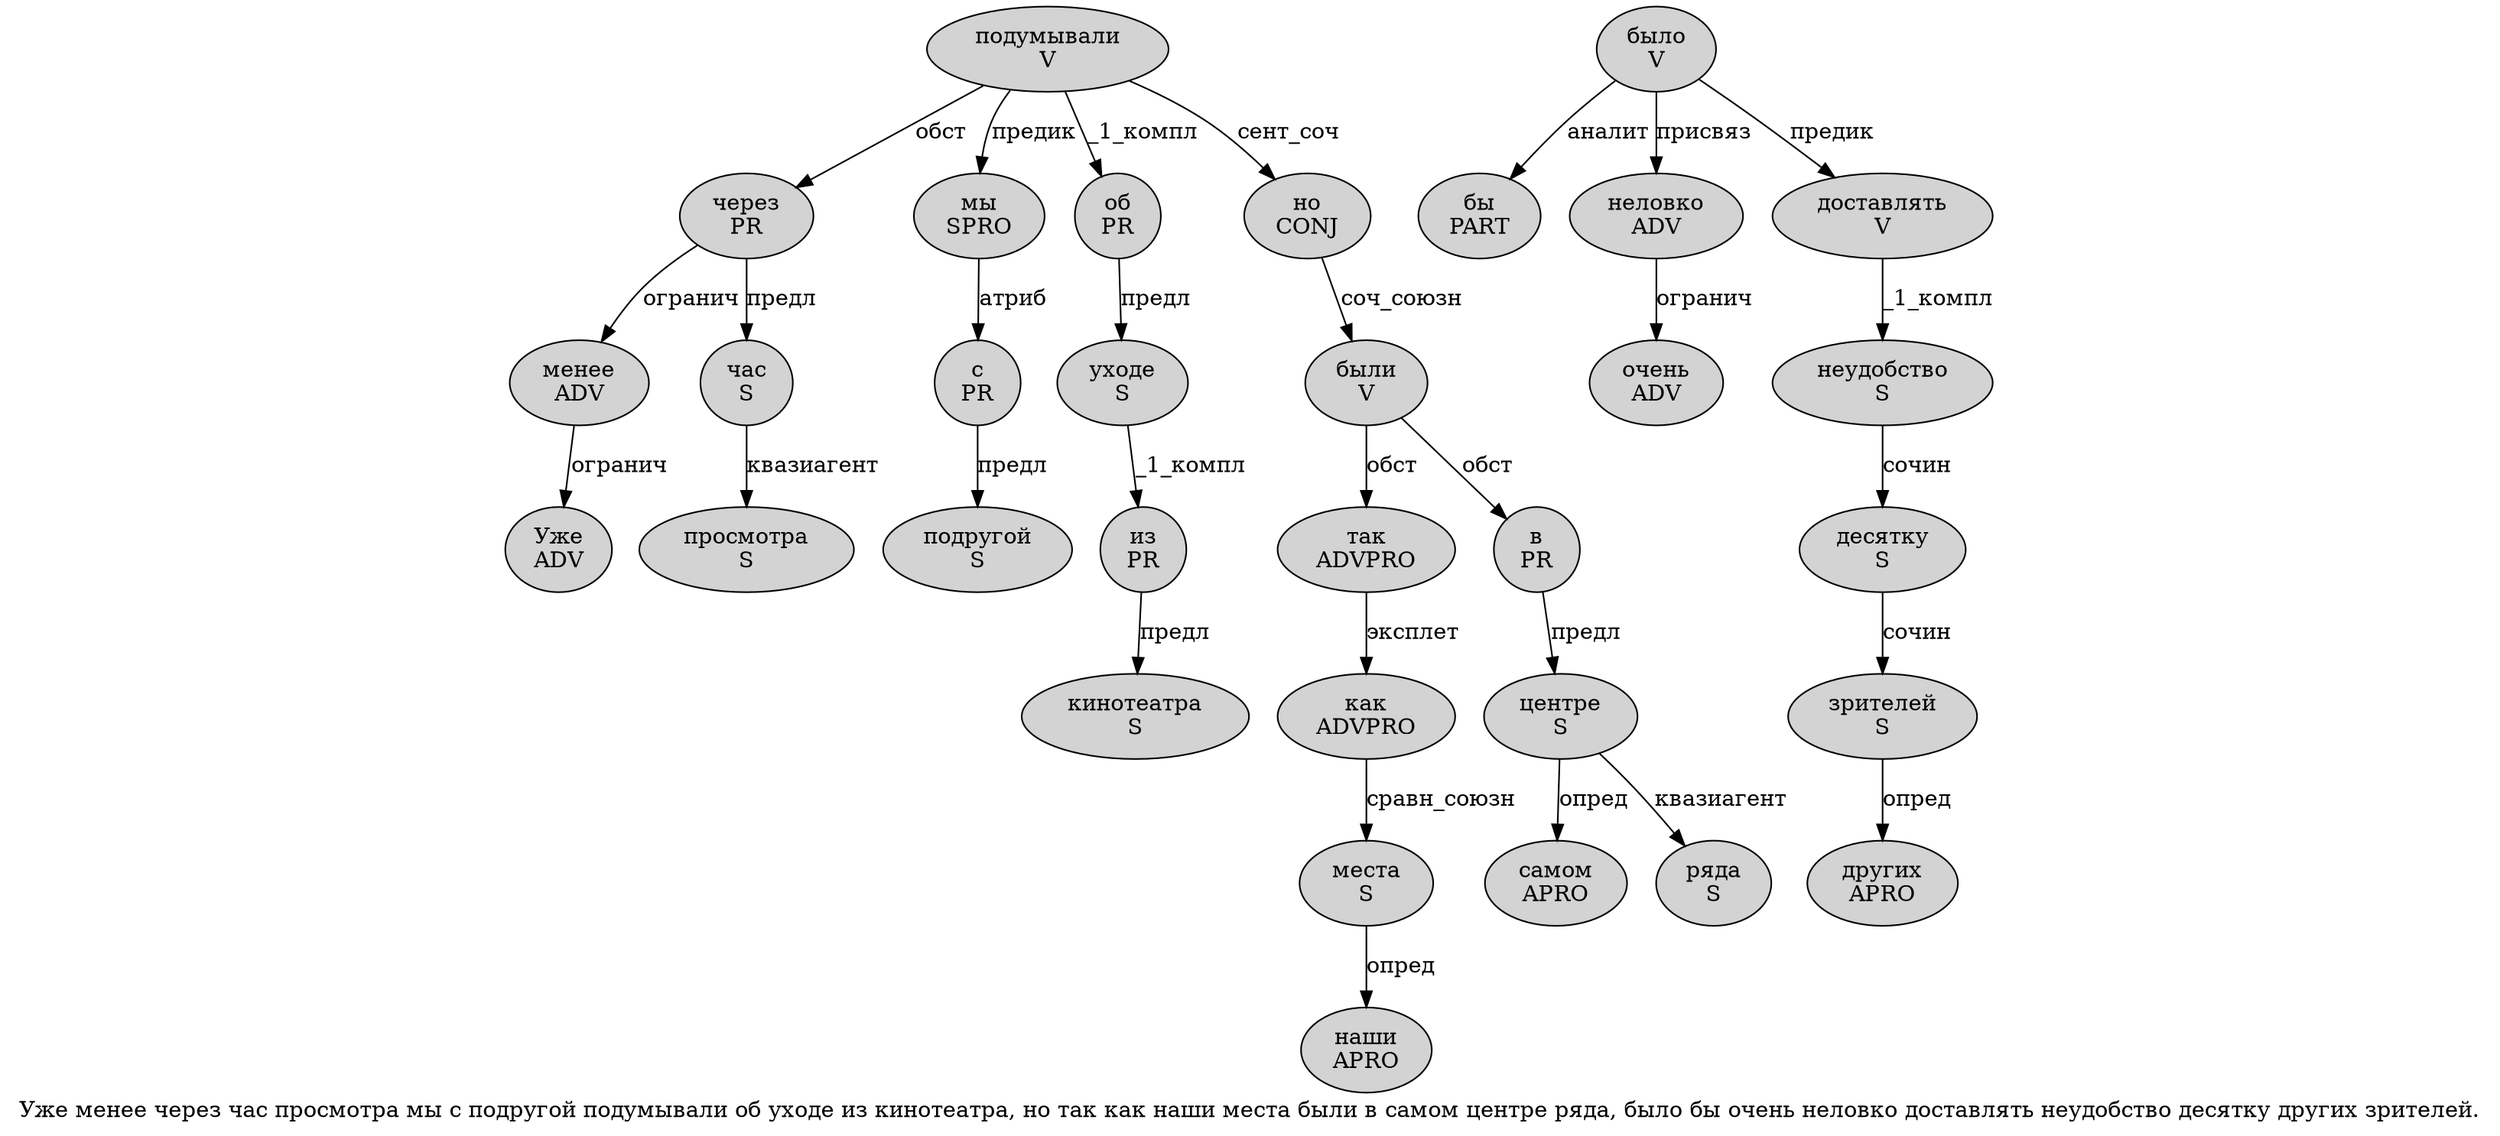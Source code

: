 digraph SENTENCE_4066 {
	graph [label="Уже менее через час просмотра мы с подругой подумывали об уходе из кинотеатра, но так как наши места были в самом центре ряда, было бы очень неловко доставлять неудобство десятку других зрителей."]
	node [style=filled]
		0 [label="Уже
ADV" color="" fillcolor=lightgray penwidth=1 shape=ellipse]
		1 [label="менее
ADV" color="" fillcolor=lightgray penwidth=1 shape=ellipse]
		2 [label="через
PR" color="" fillcolor=lightgray penwidth=1 shape=ellipse]
		3 [label="час
S" color="" fillcolor=lightgray penwidth=1 shape=ellipse]
		4 [label="просмотра
S" color="" fillcolor=lightgray penwidth=1 shape=ellipse]
		5 [label="мы
SPRO" color="" fillcolor=lightgray penwidth=1 shape=ellipse]
		6 [label="с
PR" color="" fillcolor=lightgray penwidth=1 shape=ellipse]
		7 [label="подругой
S" color="" fillcolor=lightgray penwidth=1 shape=ellipse]
		8 [label="подумывали
V" color="" fillcolor=lightgray penwidth=1 shape=ellipse]
		9 [label="об
PR" color="" fillcolor=lightgray penwidth=1 shape=ellipse]
		10 [label="уходе
S" color="" fillcolor=lightgray penwidth=1 shape=ellipse]
		11 [label="из
PR" color="" fillcolor=lightgray penwidth=1 shape=ellipse]
		12 [label="кинотеатра
S" color="" fillcolor=lightgray penwidth=1 shape=ellipse]
		14 [label="но
CONJ" color="" fillcolor=lightgray penwidth=1 shape=ellipse]
		15 [label="так
ADVPRO" color="" fillcolor=lightgray penwidth=1 shape=ellipse]
		16 [label="как
ADVPRO" color="" fillcolor=lightgray penwidth=1 shape=ellipse]
		17 [label="наши
APRO" color="" fillcolor=lightgray penwidth=1 shape=ellipse]
		18 [label="места
S" color="" fillcolor=lightgray penwidth=1 shape=ellipse]
		19 [label="были
V" color="" fillcolor=lightgray penwidth=1 shape=ellipse]
		20 [label="в
PR" color="" fillcolor=lightgray penwidth=1 shape=ellipse]
		21 [label="самом
APRO" color="" fillcolor=lightgray penwidth=1 shape=ellipse]
		22 [label="центре
S" color="" fillcolor=lightgray penwidth=1 shape=ellipse]
		23 [label="ряда
S" color="" fillcolor=lightgray penwidth=1 shape=ellipse]
		25 [label="было
V" color="" fillcolor=lightgray penwidth=1 shape=ellipse]
		26 [label="бы
PART" color="" fillcolor=lightgray penwidth=1 shape=ellipse]
		27 [label="очень
ADV" color="" fillcolor=lightgray penwidth=1 shape=ellipse]
		28 [label="неловко
ADV" color="" fillcolor=lightgray penwidth=1 shape=ellipse]
		29 [label="доставлять
V" color="" fillcolor=lightgray penwidth=1 shape=ellipse]
		30 [label="неудобство
S" color="" fillcolor=lightgray penwidth=1 shape=ellipse]
		31 [label="десятку
S" color="" fillcolor=lightgray penwidth=1 shape=ellipse]
		32 [label="других
APRO" color="" fillcolor=lightgray penwidth=1 shape=ellipse]
		33 [label="зрителей
S" color="" fillcolor=lightgray penwidth=1 shape=ellipse]
			10 -> 11 [label="_1_компл"]
			1 -> 0 [label="огранич"]
			19 -> 15 [label="обст"]
			19 -> 20 [label="обст"]
			14 -> 19 [label="соч_союзн"]
			29 -> 30 [label="_1_компл"]
			30 -> 31 [label="сочин"]
			8 -> 2 [label="обст"]
			8 -> 5 [label="предик"]
			8 -> 9 [label="_1_компл"]
			8 -> 14 [label="сент_соч"]
			5 -> 6 [label="атриб"]
			6 -> 7 [label="предл"]
			20 -> 22 [label="предл"]
			28 -> 27 [label="огранич"]
			2 -> 1 [label="огранич"]
			2 -> 3 [label="предл"]
			11 -> 12 [label="предл"]
			16 -> 18 [label="сравн_союзн"]
			22 -> 21 [label="опред"]
			22 -> 23 [label="квазиагент"]
			15 -> 16 [label="эксплет"]
			31 -> 33 [label="сочин"]
			3 -> 4 [label="квазиагент"]
			33 -> 32 [label="опред"]
			25 -> 26 [label="аналит"]
			25 -> 28 [label="присвяз"]
			25 -> 29 [label="предик"]
			18 -> 17 [label="опред"]
			9 -> 10 [label="предл"]
}